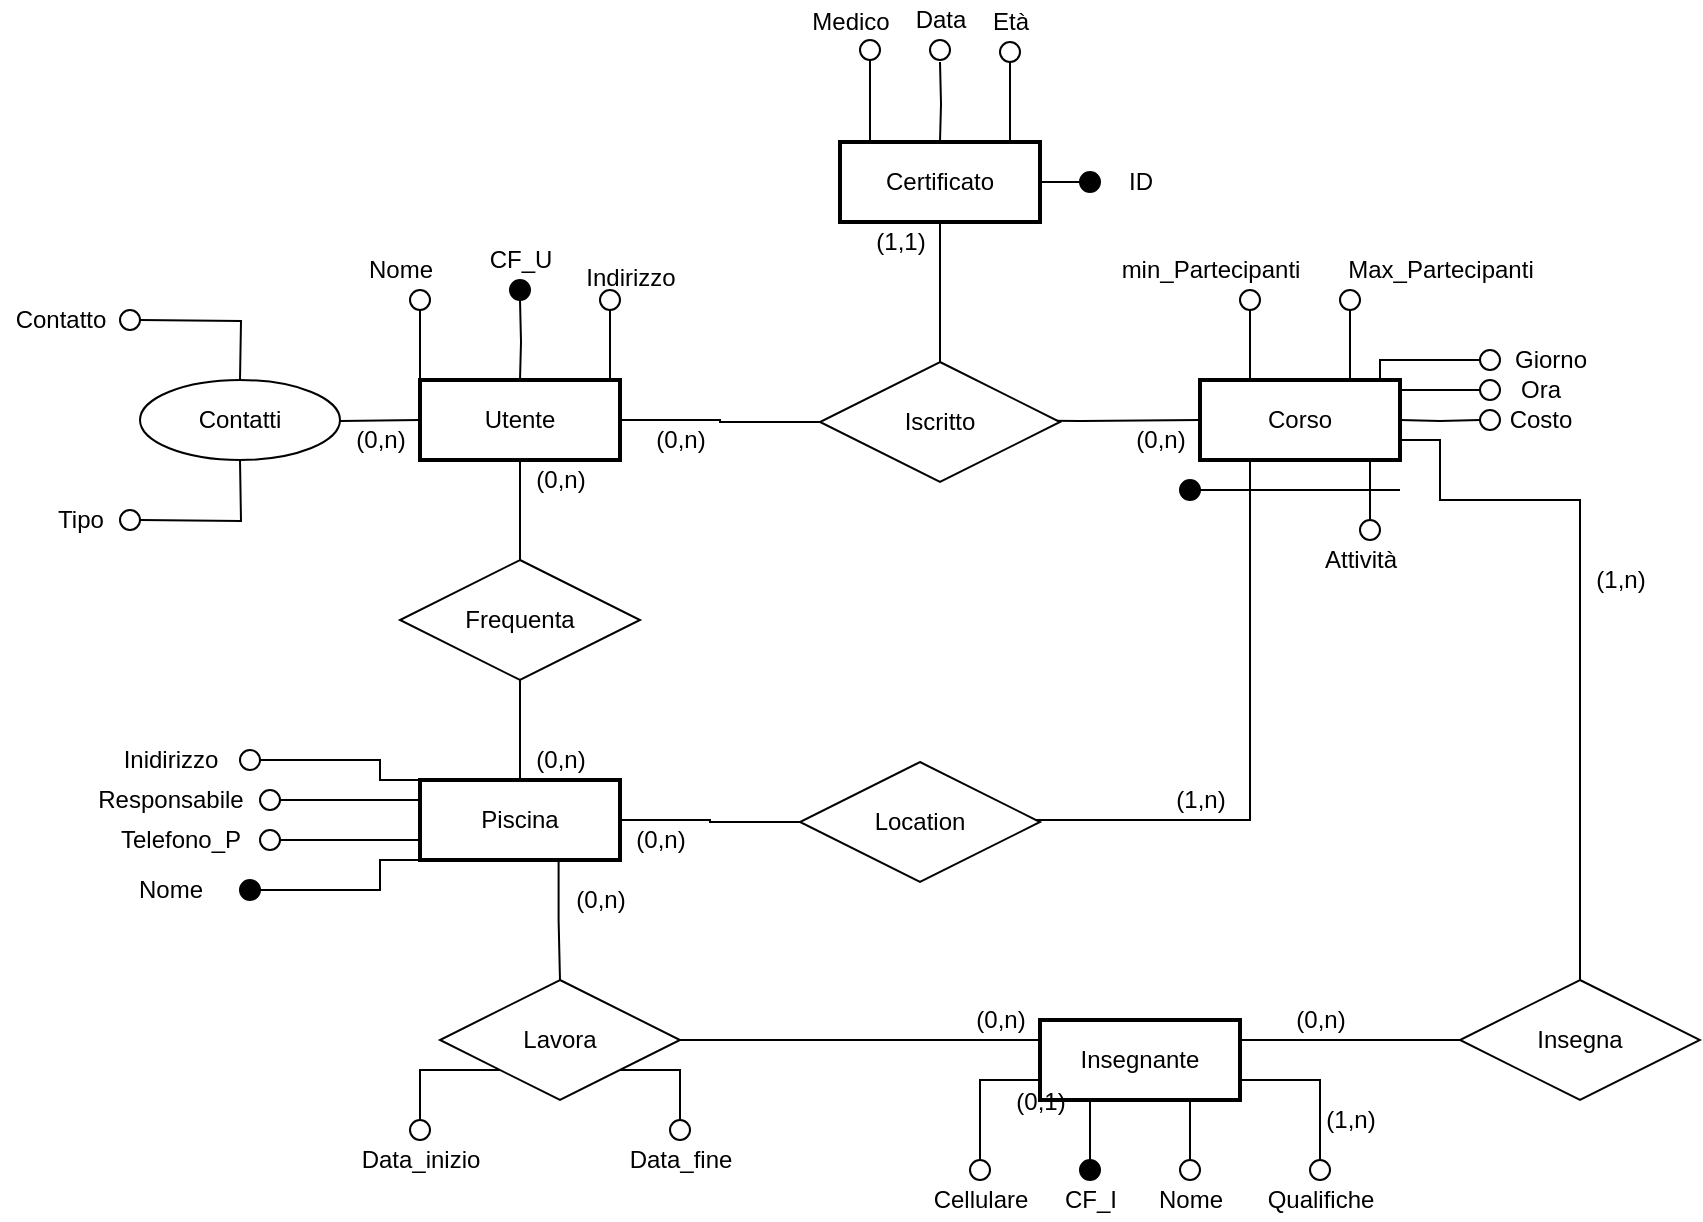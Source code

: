 <mxfile version="17.2.2" type="github">
  <diagram id="R2lEEEUBdFMjLlhIrx00" name="Page-1">
    <mxGraphModel dx="2200" dy="793" grid="1" gridSize="10" guides="1" tooltips="1" connect="1" arrows="1" fold="1" page="1" pageScale="1" pageWidth="1600" pageHeight="900" math="0" shadow="0" extFonts="Permanent Marker^https://fonts.googleapis.com/css?family=Permanent+Marker">
      <root>
        <mxCell id="0" />
        <mxCell id="1" parent="0" />
        <mxCell id="5CXdZSQUnjhNJFEUCRJK-9" style="edgeStyle=orthogonalEdgeStyle;rounded=0;orthogonalLoop=1;jettySize=auto;html=1;exitX=0;exitY=0;exitDx=0;exitDy=0;entryX=0.5;entryY=1;entryDx=0;entryDy=0;endArrow=none;endFill=0;" parent="1" source="5CXdZSQUnjhNJFEUCRJK-2" edge="1" target="ocWY-6eV0XCtgGsiYkdO-13">
          <mxGeometry relative="1" as="geometry">
            <Array as="points">
              <mxPoint x="360" y="260" />
              <mxPoint x="360" y="260" />
            </Array>
            <mxPoint x="300" y="250" as="targetPoint" />
          </mxGeometry>
        </mxCell>
        <mxCell id="OpI3ypkKG4rH72OdDRT5-32" style="edgeStyle=orthogonalEdgeStyle;rounded=0;orthogonalLoop=1;jettySize=auto;html=1;exitX=1;exitY=0.5;exitDx=0;exitDy=0;entryX=0;entryY=0.5;entryDx=0;entryDy=0;endArrow=none;endFill=0;" parent="1" source="5CXdZSQUnjhNJFEUCRJK-2" target="OpI3ypkKG4rH72OdDRT5-29" edge="1">
          <mxGeometry relative="1" as="geometry" />
        </mxCell>
        <mxCell id="fRXMjVk6ZnFl4LQe2KDK-1" style="edgeStyle=orthogonalEdgeStyle;rounded=0;orthogonalLoop=1;jettySize=auto;html=1;exitX=1;exitY=0;exitDx=0;exitDy=0;entryX=0.5;entryY=1;entryDx=0;entryDy=0;endArrow=none;endFill=0;" edge="1" parent="1" source="5CXdZSQUnjhNJFEUCRJK-2" target="ocWY-6eV0XCtgGsiYkdO-6">
          <mxGeometry relative="1" as="geometry" />
        </mxCell>
        <mxCell id="5CXdZSQUnjhNJFEUCRJK-2" value="Utente" style="whiteSpace=wrap;html=1;align=center;strokeWidth=2;" parent="1" vertex="1">
          <mxGeometry x="360" y="280" width="100" height="40" as="geometry" />
        </mxCell>
        <mxCell id="OpI3ypkKG4rH72OdDRT5-14" style="edgeStyle=orthogonalEdgeStyle;rounded=0;orthogonalLoop=1;jettySize=auto;html=1;exitX=0.5;exitY=0;exitDx=0;exitDy=0;entryX=0.5;entryY=1;entryDx=0;entryDy=0;endArrow=none;endFill=0;" parent="1" source="5CXdZSQUnjhNJFEUCRJK-3" target="5CXdZSQUnjhNJFEUCRJK-2" edge="1">
          <mxGeometry relative="1" as="geometry" />
        </mxCell>
        <mxCell id="OpI3ypkKG4rH72OdDRT5-15" style="edgeStyle=orthogonalEdgeStyle;rounded=0;orthogonalLoop=1;jettySize=auto;html=1;exitX=0.5;exitY=1;exitDx=0;exitDy=0;entryX=0.5;entryY=0;entryDx=0;entryDy=0;endArrow=none;endFill=0;" parent="1" source="5CXdZSQUnjhNJFEUCRJK-3" target="OpI3ypkKG4rH72OdDRT5-13" edge="1">
          <mxGeometry relative="1" as="geometry" />
        </mxCell>
        <mxCell id="5CXdZSQUnjhNJFEUCRJK-3" value="Frequenta" style="shape=rhombus;perimeter=rhombusPerimeter;whiteSpace=wrap;html=1;align=center;" parent="1" vertex="1">
          <mxGeometry x="350" y="370" width="120" height="60" as="geometry" />
        </mxCell>
        <mxCell id="5CXdZSQUnjhNJFEUCRJK-10" style="edgeStyle=orthogonalEdgeStyle;rounded=0;orthogonalLoop=1;jettySize=auto;html=1;entryX=0.5;entryY=0;entryDx=0;entryDy=0;endArrow=none;endFill=0;startArrow=none;" parent="1" target="5CXdZSQUnjhNJFEUCRJK-2" edge="1">
          <mxGeometry relative="1" as="geometry">
            <mxPoint x="410" y="240" as="sourcePoint" />
          </mxGeometry>
        </mxCell>
        <mxCell id="OpI3ypkKG4rH72OdDRT5-2" style="edgeStyle=orthogonalEdgeStyle;rounded=0;orthogonalLoop=1;jettySize=auto;html=1;exitX=1;exitY=0.5;exitDx=0;exitDy=0;entryX=0;entryY=0.5;entryDx=0;entryDy=0;endArrow=none;endFill=0;" parent="1" target="5CXdZSQUnjhNJFEUCRJK-2" edge="1">
          <mxGeometry relative="1" as="geometry">
            <mxPoint x="280" y="300" as="sourcePoint" />
          </mxGeometry>
        </mxCell>
        <mxCell id="OpI3ypkKG4rH72OdDRT5-3" value="(0,n)" style="text;html=1;align=center;verticalAlign=middle;resizable=0;points=[];autosize=1;strokeColor=none;fillColor=none;" parent="1" vertex="1">
          <mxGeometry x="320" y="300" width="40" height="20" as="geometry" />
        </mxCell>
        <mxCell id="OpI3ypkKG4rH72OdDRT5-8" style="edgeStyle=orthogonalEdgeStyle;rounded=0;orthogonalLoop=1;jettySize=auto;html=1;exitX=1;exitY=0.5;exitDx=0;exitDy=0;entryX=0.5;entryY=0;entryDx=0;entryDy=0;endArrow=none;endFill=0;" parent="1" edge="1">
          <mxGeometry relative="1" as="geometry">
            <mxPoint x="220.0" y="250" as="sourcePoint" />
            <mxPoint x="270" y="280" as="targetPoint" />
          </mxGeometry>
        </mxCell>
        <mxCell id="OpI3ypkKG4rH72OdDRT5-7" style="edgeStyle=orthogonalEdgeStyle;rounded=0;orthogonalLoop=1;jettySize=auto;html=1;exitX=1;exitY=0.5;exitDx=0;exitDy=0;endArrow=none;endFill=0;" parent="1" edge="1">
          <mxGeometry relative="1" as="geometry">
            <mxPoint x="220.0" y="350" as="sourcePoint" />
            <mxPoint x="270" y="320" as="targetPoint" />
          </mxGeometry>
        </mxCell>
        <mxCell id="OpI3ypkKG4rH72OdDRT5-46" style="edgeStyle=orthogonalEdgeStyle;rounded=0;orthogonalLoop=1;jettySize=auto;html=1;exitX=1;exitY=0.5;exitDx=0;exitDy=0;entryX=0;entryY=0.5;entryDx=0;entryDy=0;endArrow=none;endFill=0;" parent="1" source="OpI3ypkKG4rH72OdDRT5-13" target="OpI3ypkKG4rH72OdDRT5-45" edge="1">
          <mxGeometry relative="1" as="geometry" />
        </mxCell>
        <mxCell id="OpI3ypkKG4rH72OdDRT5-75" style="edgeStyle=orthogonalEdgeStyle;rounded=0;orthogonalLoop=1;jettySize=auto;html=1;exitX=0.693;exitY=1;exitDx=0;exitDy=0;entryX=0.5;entryY=0;entryDx=0;entryDy=0;endArrow=none;endFill=0;exitPerimeter=0;" parent="1" source="OpI3ypkKG4rH72OdDRT5-13" target="OpI3ypkKG4rH72OdDRT5-74" edge="1">
          <mxGeometry relative="1" as="geometry" />
        </mxCell>
        <mxCell id="OpI3ypkKG4rH72OdDRT5-13" value="Piscina" style="whiteSpace=wrap;html=1;align=center;strokeWidth=2;" parent="1" vertex="1">
          <mxGeometry x="360" y="480" width="100" height="40" as="geometry" />
        </mxCell>
        <mxCell id="OpI3ypkKG4rH72OdDRT5-21" style="edgeStyle=orthogonalEdgeStyle;rounded=0;orthogonalLoop=1;jettySize=auto;html=1;exitX=1;exitY=0.5;exitDx=0;exitDy=0;entryX=0;entryY=0;entryDx=0;entryDy=0;endArrow=none;endFill=0;" parent="1" target="OpI3ypkKG4rH72OdDRT5-13" edge="1" source="ocWY-6eV0XCtgGsiYkdO-69">
          <mxGeometry relative="1" as="geometry">
            <Array as="points">
              <mxPoint x="340" y="470" />
              <mxPoint x="340" y="480" />
            </Array>
            <mxPoint x="280" y="430" as="sourcePoint" />
          </mxGeometry>
        </mxCell>
        <mxCell id="OpI3ypkKG4rH72OdDRT5-22" style="edgeStyle=orthogonalEdgeStyle;rounded=0;orthogonalLoop=1;jettySize=auto;html=1;exitX=1;exitY=0.5;exitDx=0;exitDy=0;entryX=0;entryY=0.25;entryDx=0;entryDy=0;endArrow=none;endFill=0;" parent="1" target="OpI3ypkKG4rH72OdDRT5-13" edge="1" source="ocWY-6eV0XCtgGsiYkdO-67">
          <mxGeometry relative="1" as="geometry">
            <mxPoint x="240" y="480" as="sourcePoint" />
            <Array as="points" />
          </mxGeometry>
        </mxCell>
        <mxCell id="OpI3ypkKG4rH72OdDRT5-24" style="edgeStyle=orthogonalEdgeStyle;rounded=0;orthogonalLoop=1;jettySize=auto;html=1;exitX=1;exitY=0.5;exitDx=0;exitDy=0;endArrow=none;endFill=0;entryX=0;entryY=0.75;entryDx=0;entryDy=0;" parent="1" target="OpI3ypkKG4rH72OdDRT5-13" edge="1" source="ocWY-6eV0XCtgGsiYkdO-62">
          <mxGeometry relative="1" as="geometry">
            <mxPoint x="320" y="520" as="targetPoint" />
            <mxPoint x="240" y="530" as="sourcePoint" />
            <Array as="points" />
          </mxGeometry>
        </mxCell>
        <mxCell id="OpI3ypkKG4rH72OdDRT5-25" style="edgeStyle=orthogonalEdgeStyle;rounded=0;orthogonalLoop=1;jettySize=auto;html=1;exitX=1;exitY=0.5;exitDx=0;exitDy=0;entryX=0;entryY=1;entryDx=0;entryDy=0;endArrow=none;endFill=0;" parent="1" target="OpI3ypkKG4rH72OdDRT5-13" edge="1" source="ocWY-6eV0XCtgGsiYkdO-59">
          <mxGeometry relative="1" as="geometry">
            <Array as="points">
              <mxPoint x="340" y="535" />
              <mxPoint x="340" y="520" />
            </Array>
            <mxPoint x="280" y="580" as="sourcePoint" />
          </mxGeometry>
        </mxCell>
        <mxCell id="OpI3ypkKG4rH72OdDRT5-26" value="(0,n)" style="text;html=1;align=center;verticalAlign=middle;resizable=0;points=[];autosize=1;strokeColor=none;fillColor=none;" parent="1" vertex="1">
          <mxGeometry x="410" y="320" width="40" height="20" as="geometry" />
        </mxCell>
        <mxCell id="OpI3ypkKG4rH72OdDRT5-28" value="(0,n)" style="text;html=1;align=center;verticalAlign=middle;resizable=0;points=[];autosize=1;strokeColor=none;fillColor=none;" parent="1" vertex="1">
          <mxGeometry x="410" y="460" width="40" height="20" as="geometry" />
        </mxCell>
        <mxCell id="OpI3ypkKG4rH72OdDRT5-34" style="edgeStyle=orthogonalEdgeStyle;rounded=0;orthogonalLoop=1;jettySize=auto;html=1;exitX=1;exitY=0.5;exitDx=0;exitDy=0;entryX=0;entryY=0.5;entryDx=0;entryDy=0;endArrow=none;endFill=0;" parent="1" target="OpI3ypkKG4rH72OdDRT5-30" edge="1">
          <mxGeometry relative="1" as="geometry">
            <mxPoint x="630" y="300" as="sourcePoint" />
          </mxGeometry>
        </mxCell>
        <mxCell id="OpI3ypkKG4rH72OdDRT5-29" value="Iscritto" style="shape=rhombus;perimeter=rhombusPerimeter;whiteSpace=wrap;html=1;align=center;" parent="1" vertex="1">
          <mxGeometry x="560" y="271" width="120" height="60" as="geometry" />
        </mxCell>
        <mxCell id="OpI3ypkKG4rH72OdDRT5-53" style="edgeStyle=orthogonalEdgeStyle;rounded=0;orthogonalLoop=1;jettySize=auto;html=1;exitX=0.75;exitY=1;exitDx=0;exitDy=0;entryX=0.5;entryY=0;entryDx=0;entryDy=0;endArrow=none;endFill=0;" parent="1" source="OpI3ypkKG4rH72OdDRT5-30" edge="1">
          <mxGeometry relative="1" as="geometry">
            <mxPoint x="835" y="350" as="targetPoint" />
          </mxGeometry>
        </mxCell>
        <mxCell id="OpI3ypkKG4rH72OdDRT5-71" style="edgeStyle=orthogonalEdgeStyle;rounded=0;orthogonalLoop=1;jettySize=auto;html=1;exitX=1;exitY=0.75;exitDx=0;exitDy=0;endArrow=none;endFill=0;" parent="1" source="OpI3ypkKG4rH72OdDRT5-30" edge="1">
          <mxGeometry relative="1" as="geometry">
            <mxPoint x="940" y="580" as="targetPoint" />
            <Array as="points">
              <mxPoint x="870" y="310" />
              <mxPoint x="870" y="340" />
              <mxPoint x="940" y="340" />
            </Array>
          </mxGeometry>
        </mxCell>
        <mxCell id="OpI3ypkKG4rH72OdDRT5-30" value="Corso" style="whiteSpace=wrap;html=1;align=center;strokeWidth=2;" parent="1" vertex="1">
          <mxGeometry x="750" y="280" width="100" height="40" as="geometry" />
        </mxCell>
        <mxCell id="OpI3ypkKG4rH72OdDRT5-33" style="edgeStyle=orthogonalEdgeStyle;rounded=0;orthogonalLoop=1;jettySize=auto;html=1;exitX=0.5;exitY=1;exitDx=0;exitDy=0;endArrow=none;endFill=0;" parent="1" source="OpI3ypkKG4rH72OdDRT5-31" target="OpI3ypkKG4rH72OdDRT5-29" edge="1">
          <mxGeometry relative="1" as="geometry" />
        </mxCell>
        <mxCell id="OpI3ypkKG4rH72OdDRT5-51" style="edgeStyle=orthogonalEdgeStyle;rounded=0;orthogonalLoop=1;jettySize=auto;html=1;exitX=1;exitY=0.5;exitDx=0;exitDy=0;entryX=0;entryY=0.5;entryDx=0;entryDy=0;endArrow=none;endFill=0;" parent="1" source="OpI3ypkKG4rH72OdDRT5-31" edge="1">
          <mxGeometry relative="1" as="geometry">
            <mxPoint x="690.0" y="181" as="targetPoint" />
          </mxGeometry>
        </mxCell>
        <mxCell id="OpI3ypkKG4rH72OdDRT5-31" value="Certificato" style="whiteSpace=wrap;html=1;align=center;strokeWidth=2;" parent="1" vertex="1">
          <mxGeometry x="570" y="161" width="100" height="40" as="geometry" />
        </mxCell>
        <mxCell id="OpI3ypkKG4rH72OdDRT5-38" style="edgeStyle=orthogonalEdgeStyle;rounded=0;orthogonalLoop=1;jettySize=auto;html=1;exitX=0.5;exitY=1;exitDx=0;exitDy=0;entryX=0.25;entryY=0;entryDx=0;entryDy=0;endArrow=none;endFill=0;" parent="1" target="OpI3ypkKG4rH72OdDRT5-31" edge="1" source="ocWY-6eV0XCtgGsiYkdO-21">
          <mxGeometry relative="1" as="geometry">
            <mxPoint x="525.248" y="115.185" as="sourcePoint" />
            <Array as="points">
              <mxPoint x="585" y="161" />
            </Array>
          </mxGeometry>
        </mxCell>
        <mxCell id="OpI3ypkKG4rH72OdDRT5-39" style="edgeStyle=orthogonalEdgeStyle;rounded=0;orthogonalLoop=1;jettySize=auto;html=1;entryX=0.5;entryY=0;entryDx=0;entryDy=0;endArrow=none;endFill=0;startArrow=none;" parent="1" target="OpI3ypkKG4rH72OdDRT5-31" edge="1">
          <mxGeometry relative="1" as="geometry">
            <mxPoint x="620" y="121" as="sourcePoint" />
          </mxGeometry>
        </mxCell>
        <mxCell id="OpI3ypkKG4rH72OdDRT5-41" value="(1,1)" style="text;html=1;align=center;verticalAlign=middle;resizable=0;points=[];autosize=1;strokeColor=none;fillColor=none;" parent="1" vertex="1">
          <mxGeometry x="580" y="201" width="40" height="20" as="geometry" />
        </mxCell>
        <mxCell id="OpI3ypkKG4rH72OdDRT5-43" value="(0,n)" style="text;html=1;align=center;verticalAlign=middle;resizable=0;points=[];autosize=1;strokeColor=none;fillColor=none;" parent="1" vertex="1">
          <mxGeometry x="470" y="300" width="40" height="20" as="geometry" />
        </mxCell>
        <mxCell id="OpI3ypkKG4rH72OdDRT5-44" value="(0,n)" style="text;html=1;align=center;verticalAlign=middle;resizable=0;points=[];autosize=1;strokeColor=none;fillColor=none;" parent="1" vertex="1">
          <mxGeometry x="710" y="300" width="40" height="20" as="geometry" />
        </mxCell>
        <mxCell id="OpI3ypkKG4rH72OdDRT5-47" style="edgeStyle=orthogonalEdgeStyle;rounded=0;orthogonalLoop=1;jettySize=auto;html=1;exitX=1;exitY=0.5;exitDx=0;exitDy=0;endArrow=none;endFill=0;entryX=0.25;entryY=1;entryDx=0;entryDy=0;" parent="1" target="OpI3ypkKG4rH72OdDRT5-30" edge="1">
          <mxGeometry relative="1" as="geometry">
            <mxPoint x="1080" y="320" as="targetPoint" />
            <Array as="points">
              <mxPoint x="775" y="500" />
            </Array>
            <mxPoint x="620" y="500" as="sourcePoint" />
          </mxGeometry>
        </mxCell>
        <mxCell id="OpI3ypkKG4rH72OdDRT5-45" value="Location" style="shape=rhombus;perimeter=rhombusPerimeter;whiteSpace=wrap;html=1;align=center;" parent="1" vertex="1">
          <mxGeometry x="550" y="471" width="120" height="60" as="geometry" />
        </mxCell>
        <mxCell id="OpI3ypkKG4rH72OdDRT5-48" value="(0,n)" style="text;html=1;align=center;verticalAlign=middle;resizable=0;points=[];autosize=1;strokeColor=none;fillColor=none;" parent="1" vertex="1">
          <mxGeometry x="460" y="500" width="40" height="20" as="geometry" />
        </mxCell>
        <mxCell id="OpI3ypkKG4rH72OdDRT5-49" value="(1,n)" style="text;html=1;align=center;verticalAlign=middle;resizable=0;points=[];autosize=1;strokeColor=none;fillColor=none;" parent="1" vertex="1">
          <mxGeometry x="730" y="480" width="40" height="20" as="geometry" />
        </mxCell>
        <mxCell id="OpI3ypkKG4rH72OdDRT5-54" value="" style="line;strokeWidth=1;rotatable=0;dashed=0;labelPosition=right;align=left;verticalAlign=middle;spacingTop=0;spacingLeft=6;points=[];portConstraint=eastwest;" parent="1" vertex="1">
          <mxGeometry x="750" y="330" width="100" height="10" as="geometry" />
        </mxCell>
        <mxCell id="OpI3ypkKG4rH72OdDRT5-57" value="" style="ellipse;whiteSpace=wrap;html=1;aspect=fixed;strokeWidth=1;fillColor=#000000;" parent="1" vertex="1">
          <mxGeometry x="740" y="330" width="10" height="10" as="geometry" />
        </mxCell>
        <mxCell id="OpI3ypkKG4rH72OdDRT5-65" style="edgeStyle=orthogonalEdgeStyle;rounded=0;orthogonalLoop=1;jettySize=auto;html=1;entryX=0.25;entryY=0;entryDx=0;entryDy=0;endArrow=none;endFill=0;exitX=0.5;exitY=1;exitDx=0;exitDy=0;" parent="1" source="ocWY-6eV0XCtgGsiYkdO-39" target="OpI3ypkKG4rH72OdDRT5-30" edge="1">
          <mxGeometry relative="1" as="geometry">
            <mxPoint x="770" y="230" as="sourcePoint" />
            <Array as="points" />
          </mxGeometry>
        </mxCell>
        <mxCell id="OpI3ypkKG4rH72OdDRT5-66" style="edgeStyle=orthogonalEdgeStyle;rounded=0;orthogonalLoop=1;jettySize=auto;html=1;exitX=0.5;exitY=1;exitDx=0;exitDy=0;endArrow=none;endFill=0;entryX=0.75;entryY=0;entryDx=0;entryDy=0;" parent="1" target="OpI3ypkKG4rH72OdDRT5-30" edge="1" source="ocWY-6eV0XCtgGsiYkdO-37">
          <mxGeometry relative="1" as="geometry">
            <mxPoint x="820" y="220" as="sourcePoint" />
            <mxPoint x="820" y="260" as="targetPoint" />
            <Array as="points" />
          </mxGeometry>
        </mxCell>
        <mxCell id="OpI3ypkKG4rH72OdDRT5-67" style="edgeStyle=orthogonalEdgeStyle;rounded=0;orthogonalLoop=1;jettySize=auto;html=1;exitX=0;exitY=0.5;exitDx=0;exitDy=0;entryX=0.75;entryY=0;entryDx=0;entryDy=0;endArrow=none;endFill=0;" parent="1" target="OpI3ypkKG4rH72OdDRT5-30" edge="1" source="ocWY-6eV0XCtgGsiYkdO-35">
          <mxGeometry relative="1" as="geometry">
            <Array as="points">
              <mxPoint x="840" y="270" />
              <mxPoint x="840" y="280" />
            </Array>
            <mxPoint x="899.645" y="214.142" as="sourcePoint" />
          </mxGeometry>
        </mxCell>
        <mxCell id="OpI3ypkKG4rH72OdDRT5-68" style="edgeStyle=orthogonalEdgeStyle;rounded=0;orthogonalLoop=1;jettySize=auto;html=1;exitX=0;exitY=0.5;exitDx=0;exitDy=0;entryX=1;entryY=0;entryDx=0;entryDy=0;endArrow=none;endFill=0;" parent="1" source="ocWY-6eV0XCtgGsiYkdO-33" target="OpI3ypkKG4rH72OdDRT5-30" edge="1">
          <mxGeometry relative="1" as="geometry">
            <Array as="points">
              <mxPoint x="850" y="285" />
            </Array>
            <mxPoint x="890.0" y="250" as="sourcePoint" />
          </mxGeometry>
        </mxCell>
        <mxCell id="OpI3ypkKG4rH72OdDRT5-69" style="edgeStyle=orthogonalEdgeStyle;rounded=0;orthogonalLoop=1;jettySize=auto;html=1;exitX=0;exitY=0.5;exitDx=0;exitDy=0;entryX=1;entryY=0.5;entryDx=0;entryDy=0;endArrow=none;endFill=0;" parent="1" target="OpI3ypkKG4rH72OdDRT5-30" edge="1">
          <mxGeometry relative="1" as="geometry">
            <mxPoint x="890.0" y="300" as="sourcePoint" />
          </mxGeometry>
        </mxCell>
        <mxCell id="OpI3ypkKG4rH72OdDRT5-82" style="edgeStyle=orthogonalEdgeStyle;rounded=0;orthogonalLoop=1;jettySize=auto;html=1;exitX=1;exitY=0.75;exitDx=0;exitDy=0;endArrow=none;endFill=0;entryX=0.5;entryY=0;entryDx=0;entryDy=0;" parent="1" source="OpI3ypkKG4rH72OdDRT5-70" edge="1" target="ocWY-6eV0XCtgGsiYkdO-41">
          <mxGeometry relative="1" as="geometry">
            <mxPoint x="880" y="680" as="targetPoint" />
          </mxGeometry>
        </mxCell>
        <mxCell id="OpI3ypkKG4rH72OdDRT5-90" style="edgeStyle=orthogonalEdgeStyle;rounded=0;orthogonalLoop=1;jettySize=auto;html=1;exitX=0.25;exitY=1;exitDx=0;exitDy=0;endArrow=none;endFill=0;startArrow=none;entryX=0.5;entryY=0;entryDx=0;entryDy=0;" parent="1" source="ocWY-6eV0XCtgGsiYkdO-46" edge="1" target="ocWY-6eV0XCtgGsiYkdO-46">
          <mxGeometry relative="1" as="geometry">
            <mxPoint x="695" y="690" as="targetPoint" />
          </mxGeometry>
        </mxCell>
        <mxCell id="OpI3ypkKG4rH72OdDRT5-91" style="edgeStyle=orthogonalEdgeStyle;rounded=0;orthogonalLoop=1;jettySize=auto;html=1;exitX=0.75;exitY=1;exitDx=0;exitDy=0;endArrow=none;endFill=0;startArrow=none;" parent="1" source="ocWY-6eV0XCtgGsiYkdO-44" edge="1">
          <mxGeometry relative="1" as="geometry">
            <mxPoint x="745" y="680" as="targetPoint" />
          </mxGeometry>
        </mxCell>
        <mxCell id="OpI3ypkKG4rH72OdDRT5-70" value="Insegnante" style="whiteSpace=wrap;html=1;align=center;strokeWidth=2;" parent="1" vertex="1">
          <mxGeometry x="670" y="600" width="100" height="40" as="geometry" />
        </mxCell>
        <mxCell id="OpI3ypkKG4rH72OdDRT5-73" style="edgeStyle=orthogonalEdgeStyle;rounded=0;orthogonalLoop=1;jettySize=auto;html=1;exitX=0;exitY=0.5;exitDx=0;exitDy=0;entryX=1;entryY=0.25;entryDx=0;entryDy=0;endArrow=none;endFill=0;" parent="1" source="OpI3ypkKG4rH72OdDRT5-72" target="OpI3ypkKG4rH72OdDRT5-70" edge="1">
          <mxGeometry relative="1" as="geometry" />
        </mxCell>
        <mxCell id="OpI3ypkKG4rH72OdDRT5-72" value="Insegna" style="shape=rhombus;perimeter=rhombusPerimeter;whiteSpace=wrap;html=1;align=center;" parent="1" vertex="1">
          <mxGeometry x="880" y="580" width="120" height="60" as="geometry" />
        </mxCell>
        <mxCell id="OpI3ypkKG4rH72OdDRT5-76" style="edgeStyle=orthogonalEdgeStyle;rounded=0;orthogonalLoop=1;jettySize=auto;html=1;exitX=1;exitY=0.5;exitDx=0;exitDy=0;entryX=0;entryY=0.25;entryDx=0;entryDy=0;endArrow=none;endFill=0;" parent="1" source="OpI3ypkKG4rH72OdDRT5-74" target="OpI3ypkKG4rH72OdDRT5-70" edge="1">
          <mxGeometry relative="1" as="geometry" />
        </mxCell>
        <mxCell id="OpI3ypkKG4rH72OdDRT5-74" value="Lavora" style="shape=rhombus;perimeter=rhombusPerimeter;whiteSpace=wrap;html=1;align=center;" parent="1" vertex="1">
          <mxGeometry x="370" y="580" width="120" height="60" as="geometry" />
        </mxCell>
        <mxCell id="OpI3ypkKG4rH72OdDRT5-79" style="edgeStyle=orthogonalEdgeStyle;rounded=0;orthogonalLoop=1;jettySize=auto;html=1;entryX=0;entryY=1;entryDx=0;entryDy=0;endArrow=none;endFill=0;" parent="1" target="OpI3ypkKG4rH72OdDRT5-74" edge="1">
          <mxGeometry relative="1" as="geometry">
            <Array as="points">
              <mxPoint x="360" y="650" />
              <mxPoint x="360" y="625" />
            </Array>
            <mxPoint x="360" y="650" as="sourcePoint" />
          </mxGeometry>
        </mxCell>
        <mxCell id="OpI3ypkKG4rH72OdDRT5-80" style="edgeStyle=orthogonalEdgeStyle;rounded=0;orthogonalLoop=1;jettySize=auto;html=1;exitX=0.5;exitY=0;exitDx=0;exitDy=0;entryX=1;entryY=1;entryDx=0;entryDy=0;endArrow=none;endFill=0;" parent="1" source="ocWY-6eV0XCtgGsiYkdO-50" target="OpI3ypkKG4rH72OdDRT5-74" edge="1">
          <mxGeometry relative="1" as="geometry">
            <Array as="points">
              <mxPoint x="490" y="625" />
            </Array>
            <mxPoint x="480" y="650" as="sourcePoint" />
          </mxGeometry>
        </mxCell>
        <mxCell id="OpI3ypkKG4rH72OdDRT5-83" value="(1,n)" style="text;html=1;align=center;verticalAlign=middle;resizable=0;points=[];autosize=1;strokeColor=none;fillColor=none;" parent="1" vertex="1">
          <mxGeometry x="805" y="640" width="40" height="20" as="geometry" />
        </mxCell>
        <mxCell id="OpI3ypkKG4rH72OdDRT5-88" style="edgeStyle=orthogonalEdgeStyle;rounded=0;orthogonalLoop=1;jettySize=auto;html=1;exitX=0.5;exitY=0;exitDx=0;exitDy=0;entryX=0;entryY=0.75;entryDx=0;entryDy=0;endArrow=none;endFill=0;" parent="1" source="ocWY-6eV0XCtgGsiYkdO-48" target="OpI3ypkKG4rH72OdDRT5-70" edge="1">
          <mxGeometry relative="1" as="geometry">
            <mxPoint x="600" y="670" as="sourcePoint" />
          </mxGeometry>
        </mxCell>
        <mxCell id="OpI3ypkKG4rH72OdDRT5-89" value="(0,1)" style="text;html=1;align=center;verticalAlign=middle;resizable=0;points=[];autosize=1;strokeColor=none;fillColor=none;" parent="1" vertex="1">
          <mxGeometry x="650" y="631" width="40" height="20" as="geometry" />
        </mxCell>
        <mxCell id="OpI3ypkKG4rH72OdDRT5-92" value="(0,n)" style="text;html=1;align=center;verticalAlign=middle;resizable=0;points=[];autosize=1;strokeColor=none;fillColor=none;" parent="1" vertex="1">
          <mxGeometry x="430" y="530" width="40" height="20" as="geometry" />
        </mxCell>
        <mxCell id="OpI3ypkKG4rH72OdDRT5-93" value="(0,n)" style="text;html=1;align=center;verticalAlign=middle;resizable=0;points=[];autosize=1;strokeColor=none;fillColor=none;" parent="1" vertex="1">
          <mxGeometry x="630" y="590" width="40" height="20" as="geometry" />
        </mxCell>
        <mxCell id="OpI3ypkKG4rH72OdDRT5-94" value="(0,n)" style="text;html=1;align=center;verticalAlign=middle;resizable=0;points=[];autosize=1;strokeColor=none;fillColor=none;" parent="1" vertex="1">
          <mxGeometry x="790" y="590" width="40" height="20" as="geometry" />
        </mxCell>
        <mxCell id="OpI3ypkKG4rH72OdDRT5-95" value="(1,n)" style="text;html=1;align=center;verticalAlign=middle;resizable=0;points=[];autosize=1;strokeColor=none;fillColor=none;" parent="1" vertex="1">
          <mxGeometry x="940" y="370" width="40" height="20" as="geometry" />
        </mxCell>
        <mxCell id="ocWY-6eV0XCtgGsiYkdO-6" value="" style="ellipse;whiteSpace=wrap;html=1;aspect=fixed;fillColor=#FFFFFF;" parent="1" vertex="1">
          <mxGeometry x="450" y="235" width="10" height="10" as="geometry" />
        </mxCell>
        <mxCell id="ocWY-6eV0XCtgGsiYkdO-8" value="Indirizzo" style="text;html=1;align=center;verticalAlign=middle;resizable=0;points=[];autosize=1;strokeColor=none;fillColor=none;" parent="1" vertex="1">
          <mxGeometry x="435" y="219" width="60" height="20" as="geometry" />
        </mxCell>
        <mxCell id="ocWY-6eV0XCtgGsiYkdO-10" value="" style="ellipse;whiteSpace=wrap;html=1;aspect=fixed;fillColor=#000000;" parent="1" vertex="1">
          <mxGeometry x="405" y="230" width="10" height="10" as="geometry" />
        </mxCell>
        <mxCell id="ocWY-6eV0XCtgGsiYkdO-12" value="CF_U" style="text;html=1;align=center;verticalAlign=middle;resizable=0;points=[];autosize=1;strokeColor=none;fillColor=none;" parent="1" vertex="1">
          <mxGeometry x="385" y="210" width="50" height="20" as="geometry" />
        </mxCell>
        <mxCell id="ocWY-6eV0XCtgGsiYkdO-13" value="" style="ellipse;whiteSpace=wrap;html=1;aspect=fixed;fillColor=#FFFFFF;" parent="1" vertex="1">
          <mxGeometry x="355" y="235" width="10" height="10" as="geometry" />
        </mxCell>
        <mxCell id="ocWY-6eV0XCtgGsiYkdO-14" value="Nome" style="text;html=1;align=center;verticalAlign=middle;resizable=0;points=[];autosize=1;strokeColor=none;fillColor=none;" parent="1" vertex="1">
          <mxGeometry x="325" y="215" width="50" height="20" as="geometry" />
        </mxCell>
        <mxCell id="ocWY-6eV0XCtgGsiYkdO-16" value="Contatti" style="ellipse;whiteSpace=wrap;html=1;align=center;" parent="1" vertex="1">
          <mxGeometry x="220" y="280" width="100" height="40" as="geometry" />
        </mxCell>
        <mxCell id="ocWY-6eV0XCtgGsiYkdO-17" value="" style="ellipse;whiteSpace=wrap;html=1;aspect=fixed;fillColor=#FFFFFF;" parent="1" vertex="1">
          <mxGeometry x="210" y="245" width="10" height="10" as="geometry" />
        </mxCell>
        <mxCell id="ocWY-6eV0XCtgGsiYkdO-18" value="" style="ellipse;whiteSpace=wrap;html=1;aspect=fixed;fillColor=#FFFFFF;" parent="1" vertex="1">
          <mxGeometry x="210" y="345" width="10" height="10" as="geometry" />
        </mxCell>
        <mxCell id="ocWY-6eV0XCtgGsiYkdO-19" value="Tipo" style="text;html=1;align=center;verticalAlign=middle;resizable=0;points=[];autosize=1;strokeColor=none;fillColor=none;" parent="1" vertex="1">
          <mxGeometry x="170" y="340" width="40" height="20" as="geometry" />
        </mxCell>
        <mxCell id="ocWY-6eV0XCtgGsiYkdO-20" value="Contatto" style="text;html=1;align=center;verticalAlign=middle;resizable=0;points=[];autosize=1;strokeColor=none;fillColor=none;" parent="1" vertex="1">
          <mxGeometry x="150" y="240" width="60" height="20" as="geometry" />
        </mxCell>
        <mxCell id="ocWY-6eV0XCtgGsiYkdO-21" value="" style="ellipse;whiteSpace=wrap;html=1;aspect=fixed;fillColor=#FFFFFF;" parent="1" vertex="1">
          <mxGeometry x="580" y="110" width="10" height="10" as="geometry" />
        </mxCell>
        <mxCell id="ocWY-6eV0XCtgGsiYkdO-22" value="Medico" style="text;html=1;align=center;verticalAlign=middle;resizable=0;points=[];autosize=1;strokeColor=none;fillColor=none;" parent="1" vertex="1">
          <mxGeometry x="550" y="91" width="50" height="20" as="geometry" />
        </mxCell>
        <mxCell id="ocWY-6eV0XCtgGsiYkdO-24" value="Data" style="text;html=1;align=center;verticalAlign=middle;resizable=0;points=[];autosize=1;strokeColor=none;fillColor=none;" parent="1" vertex="1">
          <mxGeometry x="600" y="90" width="40" height="20" as="geometry" />
        </mxCell>
        <mxCell id="fRXMjVk6ZnFl4LQe2KDK-7" style="edgeStyle=orthogonalEdgeStyle;rounded=0;orthogonalLoop=1;jettySize=auto;html=1;exitX=0.5;exitY=1;exitDx=0;exitDy=0;entryX=0.85;entryY=0.003;entryDx=0;entryDy=0;entryPerimeter=0;endArrow=none;endFill=0;" edge="1" parent="1" source="ocWY-6eV0XCtgGsiYkdO-25" target="OpI3ypkKG4rH72OdDRT5-31">
          <mxGeometry relative="1" as="geometry" />
        </mxCell>
        <mxCell id="ocWY-6eV0XCtgGsiYkdO-25" value="" style="ellipse;whiteSpace=wrap;html=1;aspect=fixed;fillColor=#FFFFFF;" parent="1" vertex="1">
          <mxGeometry x="650" y="111" width="10" height="10" as="geometry" />
        </mxCell>
        <mxCell id="ocWY-6eV0XCtgGsiYkdO-26" value="Età" style="text;html=1;align=center;verticalAlign=middle;resizable=0;points=[];autosize=1;strokeColor=none;fillColor=none;" parent="1" vertex="1">
          <mxGeometry x="640" y="91" width="30" height="20" as="geometry" />
        </mxCell>
        <mxCell id="ocWY-6eV0XCtgGsiYkdO-27" value="" style="ellipse;whiteSpace=wrap;html=1;aspect=fixed;fillColor=#000000;" parent="1" vertex="1">
          <mxGeometry x="690" y="176" width="10" height="10" as="geometry" />
        </mxCell>
        <mxCell id="ocWY-6eV0XCtgGsiYkdO-28" value="ID" style="text;html=1;align=center;verticalAlign=middle;resizable=0;points=[];autosize=1;strokeColor=none;fillColor=none;" parent="1" vertex="1">
          <mxGeometry x="705" y="171" width="30" height="20" as="geometry" />
        </mxCell>
        <mxCell id="ocWY-6eV0XCtgGsiYkdO-29" value="" style="ellipse;whiteSpace=wrap;html=1;aspect=fixed;fillColor=#FFFFFF;" parent="1" vertex="1">
          <mxGeometry x="830" y="350" width="10" height="10" as="geometry" />
        </mxCell>
        <mxCell id="ocWY-6eV0XCtgGsiYkdO-30" value="Attività" style="text;html=1;align=center;verticalAlign=middle;resizable=0;points=[];autosize=1;strokeColor=none;fillColor=none;" parent="1" vertex="1">
          <mxGeometry x="805" y="360" width="50" height="20" as="geometry" />
        </mxCell>
        <mxCell id="ocWY-6eV0XCtgGsiYkdO-31" value="" style="ellipse;whiteSpace=wrap;html=1;aspect=fixed;fillColor=#FFFFFF;" parent="1" vertex="1">
          <mxGeometry x="890" y="295" width="10" height="10" as="geometry" />
        </mxCell>
        <mxCell id="ocWY-6eV0XCtgGsiYkdO-32" value="Costo" style="text;html=1;align=center;verticalAlign=middle;resizable=0;points=[];autosize=1;strokeColor=none;fillColor=none;" parent="1" vertex="1">
          <mxGeometry x="895" y="290" width="50" height="20" as="geometry" />
        </mxCell>
        <mxCell id="ocWY-6eV0XCtgGsiYkdO-33" value="" style="ellipse;whiteSpace=wrap;html=1;aspect=fixed;fillColor=#FFFFFF;" parent="1" vertex="1">
          <mxGeometry x="890" y="280" width="10" height="10" as="geometry" />
        </mxCell>
        <mxCell id="ocWY-6eV0XCtgGsiYkdO-34" value="Ora" style="text;html=1;align=center;verticalAlign=middle;resizable=0;points=[];autosize=1;strokeColor=none;fillColor=none;" parent="1" vertex="1">
          <mxGeometry x="900" y="275" width="40" height="20" as="geometry" />
        </mxCell>
        <mxCell id="ocWY-6eV0XCtgGsiYkdO-35" value="" style="ellipse;whiteSpace=wrap;html=1;aspect=fixed;fillColor=#FFFFFF;" parent="1" vertex="1">
          <mxGeometry x="890" y="265" width="10" height="10" as="geometry" />
        </mxCell>
        <mxCell id="ocWY-6eV0XCtgGsiYkdO-36" value="Giorno" style="text;html=1;align=center;verticalAlign=middle;resizable=0;points=[];autosize=1;strokeColor=none;fillColor=none;" parent="1" vertex="1">
          <mxGeometry x="900" y="260" width="50" height="20" as="geometry" />
        </mxCell>
        <mxCell id="ocWY-6eV0XCtgGsiYkdO-37" value="" style="ellipse;whiteSpace=wrap;html=1;aspect=fixed;fillColor=#FFFFFF;" parent="1" vertex="1">
          <mxGeometry x="820" y="235" width="10" height="10" as="geometry" />
        </mxCell>
        <mxCell id="ocWY-6eV0XCtgGsiYkdO-38" value="Max_Partecipanti" style="text;html=1;align=center;verticalAlign=middle;resizable=0;points=[];autosize=1;strokeColor=none;fillColor=none;" parent="1" vertex="1">
          <mxGeometry x="815" y="215" width="110" height="20" as="geometry" />
        </mxCell>
        <mxCell id="ocWY-6eV0XCtgGsiYkdO-39" value="" style="ellipse;whiteSpace=wrap;html=1;aspect=fixed;fillColor=#FFFFFF;" parent="1" vertex="1">
          <mxGeometry x="770" y="235" width="10" height="10" as="geometry" />
        </mxCell>
        <mxCell id="ocWY-6eV0XCtgGsiYkdO-40" value="min_Partecipanti" style="text;html=1;align=center;verticalAlign=middle;resizable=0;points=[];autosize=1;strokeColor=none;fillColor=none;" parent="1" vertex="1">
          <mxGeometry x="705" y="215" width="100" height="20" as="geometry" />
        </mxCell>
        <mxCell id="ocWY-6eV0XCtgGsiYkdO-41" value="" style="ellipse;whiteSpace=wrap;html=1;aspect=fixed;fillColor=#FFFFFF;" parent="1" vertex="1">
          <mxGeometry x="805" y="670" width="10" height="10" as="geometry" />
        </mxCell>
        <mxCell id="ocWY-6eV0XCtgGsiYkdO-42" value="Qualifiche" style="text;html=1;align=center;verticalAlign=middle;resizable=0;points=[];autosize=1;strokeColor=none;fillColor=none;" parent="1" vertex="1">
          <mxGeometry x="775" y="680" width="70" height="20" as="geometry" />
        </mxCell>
        <mxCell id="ocWY-6eV0XCtgGsiYkdO-45" value="Nome" style="text;html=1;align=center;verticalAlign=middle;resizable=0;points=[];autosize=1;strokeColor=none;fillColor=none;" parent="1" vertex="1">
          <mxGeometry x="720" y="680" width="50" height="20" as="geometry" />
        </mxCell>
        <mxCell id="ocWY-6eV0XCtgGsiYkdO-47" value="CF_I" style="text;html=1;align=center;verticalAlign=middle;resizable=0;points=[];autosize=1;strokeColor=none;fillColor=none;" parent="1" vertex="1">
          <mxGeometry x="675" y="680" width="40" height="20" as="geometry" />
        </mxCell>
        <mxCell id="ocWY-6eV0XCtgGsiYkdO-48" value="" style="ellipse;whiteSpace=wrap;html=1;aspect=fixed;fillColor=#FFFFFF;" parent="1" vertex="1">
          <mxGeometry x="635" y="670" width="10" height="10" as="geometry" />
        </mxCell>
        <mxCell id="ocWY-6eV0XCtgGsiYkdO-49" value="Cellulare" style="text;html=1;align=center;verticalAlign=middle;resizable=0;points=[];autosize=1;strokeColor=none;fillColor=none;" parent="1" vertex="1">
          <mxGeometry x="610" y="680" width="60" height="20" as="geometry" />
        </mxCell>
        <mxCell id="ocWY-6eV0XCtgGsiYkdO-50" value="" style="ellipse;whiteSpace=wrap;html=1;aspect=fixed;fillColor=#FFFFFF;" parent="1" vertex="1">
          <mxGeometry x="485" y="650" width="10" height="10" as="geometry" />
        </mxCell>
        <mxCell id="ocWY-6eV0XCtgGsiYkdO-52" value="Data_fine" style="text;html=1;align=center;verticalAlign=middle;resizable=0;points=[];autosize=1;strokeColor=none;fillColor=none;" parent="1" vertex="1">
          <mxGeometry x="455" y="660" width="70" height="20" as="geometry" />
        </mxCell>
        <mxCell id="ocWY-6eV0XCtgGsiYkdO-55" value="" style="ellipse;whiteSpace=wrap;html=1;aspect=fixed;fillColor=#FFFFFF;" parent="1" vertex="1">
          <mxGeometry x="355" y="650" width="10" height="10" as="geometry" />
        </mxCell>
        <mxCell id="ocWY-6eV0XCtgGsiYkdO-57" value="Data_inizio" style="text;html=1;align=center;verticalAlign=middle;resizable=0;points=[];autosize=1;strokeColor=none;fillColor=none;" parent="1" vertex="1">
          <mxGeometry x="325" y="660" width="70" height="20" as="geometry" />
        </mxCell>
        <mxCell id="ocWY-6eV0XCtgGsiYkdO-59" value="" style="ellipse;whiteSpace=wrap;html=1;aspect=fixed;fillColor=#000000;" parent="1" vertex="1">
          <mxGeometry x="270" y="530" width="10" height="10" as="geometry" />
        </mxCell>
        <mxCell id="ocWY-6eV0XCtgGsiYkdO-61" value="Nome" style="text;html=1;align=center;verticalAlign=middle;resizable=0;points=[];autosize=1;strokeColor=none;fillColor=none;" parent="1" vertex="1">
          <mxGeometry x="210" y="525" width="50" height="20" as="geometry" />
        </mxCell>
        <mxCell id="ocWY-6eV0XCtgGsiYkdO-62" value="" style="ellipse;whiteSpace=wrap;html=1;aspect=fixed;fillColor=#FFFFFF;" parent="1" vertex="1">
          <mxGeometry x="280" y="505" width="10" height="10" as="geometry" />
        </mxCell>
        <mxCell id="ocWY-6eV0XCtgGsiYkdO-66" value="Telefono_P" style="text;html=1;align=center;verticalAlign=middle;resizable=0;points=[];autosize=1;strokeColor=none;fillColor=none;" parent="1" vertex="1">
          <mxGeometry x="200" y="500" width="80" height="20" as="geometry" />
        </mxCell>
        <mxCell id="ocWY-6eV0XCtgGsiYkdO-67" value="" style="ellipse;whiteSpace=wrap;html=1;aspect=fixed;fillColor=#FFFFFF;" parent="1" vertex="1">
          <mxGeometry x="280" y="485" width="10" height="10" as="geometry" />
        </mxCell>
        <mxCell id="ocWY-6eV0XCtgGsiYkdO-68" value="Responsabile" style="text;html=1;align=center;verticalAlign=middle;resizable=0;points=[];autosize=1;strokeColor=none;fillColor=none;" parent="1" vertex="1">
          <mxGeometry x="190" y="480" width="90" height="20" as="geometry" />
        </mxCell>
        <mxCell id="ocWY-6eV0XCtgGsiYkdO-69" value="" style="ellipse;whiteSpace=wrap;html=1;aspect=fixed;fillColor=#FFFFFF;" parent="1" vertex="1">
          <mxGeometry x="270" y="465" width="10" height="10" as="geometry" />
        </mxCell>
        <mxCell id="ocWY-6eV0XCtgGsiYkdO-70" value="Inidirizzo" style="text;html=1;align=center;verticalAlign=middle;resizable=0;points=[];autosize=1;strokeColor=none;fillColor=none;" parent="1" vertex="1">
          <mxGeometry x="205" y="460" width="60" height="20" as="geometry" />
        </mxCell>
        <mxCell id="ocWY-6eV0XCtgGsiYkdO-46" value="" style="ellipse;whiteSpace=wrap;html=1;aspect=fixed;fillColor=#000000;" parent="1" vertex="1">
          <mxGeometry x="690" y="670" width="10" height="10" as="geometry" />
        </mxCell>
        <mxCell id="fRXMjVk6ZnFl4LQe2KDK-3" value="" style="edgeStyle=orthogonalEdgeStyle;rounded=0;orthogonalLoop=1;jettySize=auto;html=1;exitX=0.25;exitY=1;exitDx=0;exitDy=0;endArrow=none;endFill=0;" edge="1" parent="1" source="OpI3ypkKG4rH72OdDRT5-70" target="ocWY-6eV0XCtgGsiYkdO-46">
          <mxGeometry relative="1" as="geometry">
            <mxPoint x="695" y="690" as="targetPoint" />
            <mxPoint x="695" y="640" as="sourcePoint" />
          </mxGeometry>
        </mxCell>
        <mxCell id="ocWY-6eV0XCtgGsiYkdO-44" value="" style="ellipse;whiteSpace=wrap;html=1;aspect=fixed;fillColor=#FFFFFF;" parent="1" vertex="1">
          <mxGeometry x="740" y="670" width="10" height="10" as="geometry" />
        </mxCell>
        <mxCell id="fRXMjVk6ZnFl4LQe2KDK-4" value="" style="edgeStyle=orthogonalEdgeStyle;rounded=0;orthogonalLoop=1;jettySize=auto;html=1;exitX=0.75;exitY=1;exitDx=0;exitDy=0;endArrow=none;endFill=0;" edge="1" parent="1" source="OpI3ypkKG4rH72OdDRT5-70" target="ocWY-6eV0XCtgGsiYkdO-44">
          <mxGeometry relative="1" as="geometry">
            <mxPoint x="745" y="680" as="targetPoint" />
            <mxPoint x="745" y="640" as="sourcePoint" />
          </mxGeometry>
        </mxCell>
        <mxCell id="ocWY-6eV0XCtgGsiYkdO-23" value="" style="ellipse;whiteSpace=wrap;html=1;aspect=fixed;fillColor=#FFFFFF;" parent="1" vertex="1">
          <mxGeometry x="615" y="110" width="10" height="10" as="geometry" />
        </mxCell>
      </root>
    </mxGraphModel>
  </diagram>
</mxfile>
